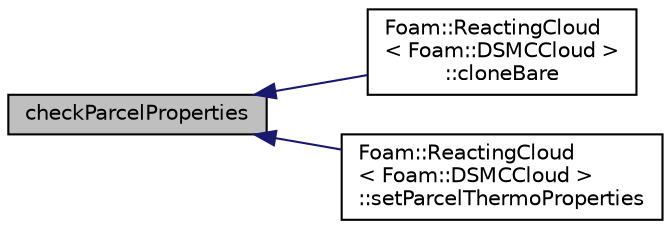 digraph "checkParcelProperties"
{
  bgcolor="transparent";
  edge [fontname="Helvetica",fontsize="10",labelfontname="Helvetica",labelfontsize="10"];
  node [fontname="Helvetica",fontsize="10",shape=record];
  rankdir="LR";
  Node60 [label="checkParcelProperties",height=0.2,width=0.4,color="black", fillcolor="grey75", style="filled", fontcolor="black"];
  Node60 -> Node61 [dir="back",color="midnightblue",fontsize="10",style="solid",fontname="Helvetica"];
  Node61 [label="Foam::ReactingCloud\l\< Foam::DSMCCloud \>\l::cloneBare",height=0.2,width=0.4,color="black",URL="$a24941.html#a519c85b79b984c70934c244a934588ca",tooltip="Construct and return bare clone based on (this) with new name. "];
  Node60 -> Node62 [dir="back",color="midnightblue",fontsize="10",style="solid",fontname="Helvetica"];
  Node62 [label="Foam::ReactingCloud\l\< Foam::DSMCCloud \>\l::setParcelThermoProperties",height=0.2,width=0.4,color="black",URL="$a24941.html#a3b7f36d51838109c584a2ae57c525d57",tooltip="Set parcel thermo properties. "];
}
